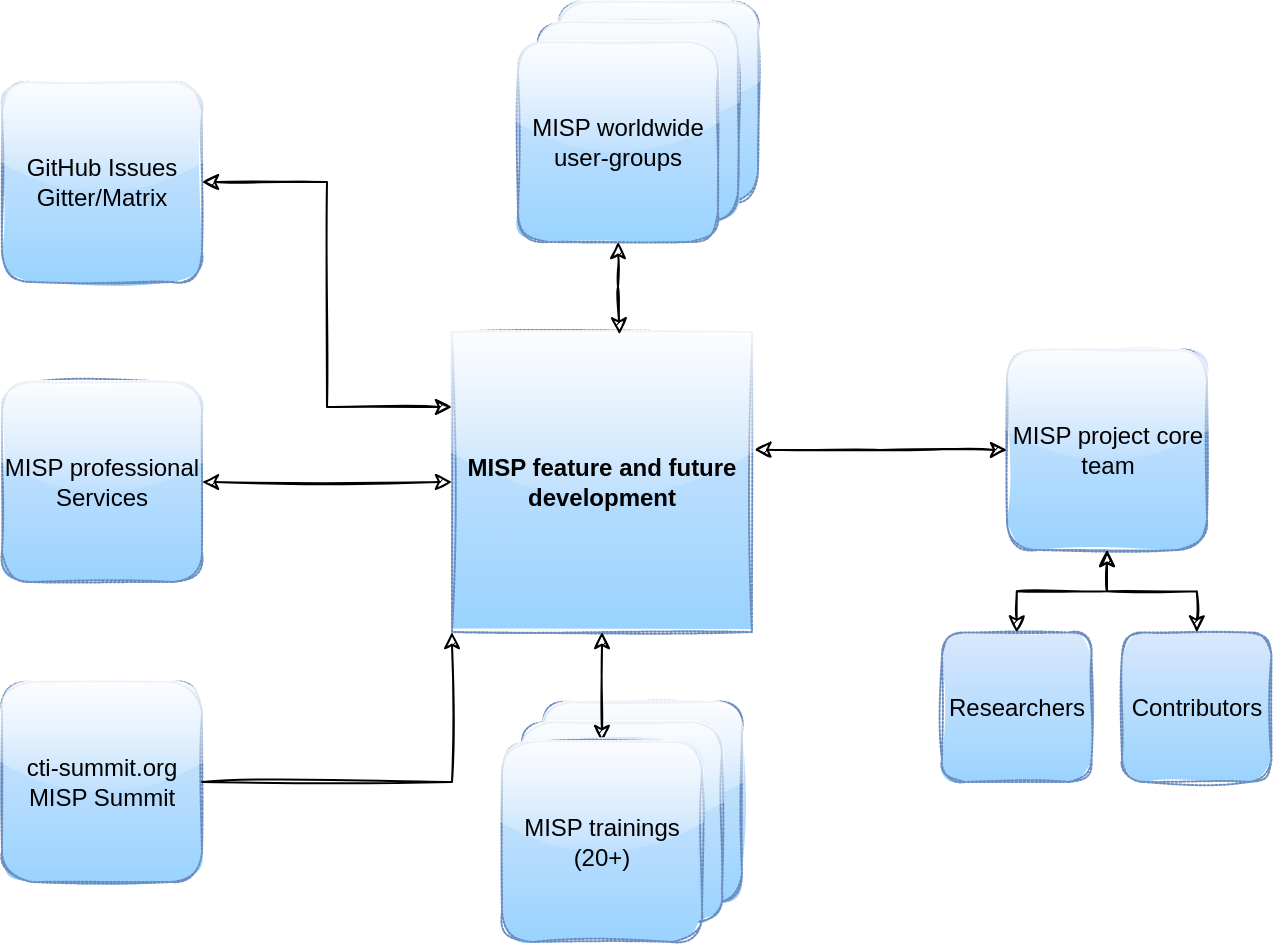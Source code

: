 <mxfile version="20.3.0"><diagram id="jf1PatZltRWu_GM28PzW" name="Page-1"><mxGraphModel dx="1422" dy="793" grid="1" gridSize="10" guides="1" tooltips="1" connect="1" arrows="1" fold="1" page="1" pageScale="1" pageWidth="827" pageHeight="1169" math="0" shadow="0"><root><mxCell id="0"/><mxCell id="1" parent="0"/><mxCell id="kgvg8ygk5C2PKo0IIYhF-5" value="" style="whiteSpace=wrap;html=1;aspect=fixed;fillColor=#dae8fc;strokeColor=#6c8ebf;gradientColor=#99D3FF;dashed=1;dashPattern=1 1;rounded=1;glass=1;sketch=1;" vertex="1" parent="1"><mxGeometry x="418" y="90" width="100" height="100" as="geometry"/></mxCell><mxCell id="kgvg8ygk5C2PKo0IIYhF-1" value="&lt;b&gt;&lt;font data-font-src=&quot;https://fonts.googleapis.com/css?family=Titillium%2BWeb&quot; face=&quot;Titillium+Web&quot;&gt;MISP feature and future development&lt;/font&gt;&lt;/b&gt;" style="whiteSpace=wrap;html=1;aspect=fixed;fillColor=#dae8fc;strokeColor=#6c8ebf;gradientColor=#99D3FF;dashed=1;dashPattern=1 1;glass=1;sketch=1;" vertex="1" parent="1"><mxGeometry x="365" y="255" width="150" height="150" as="geometry"/></mxCell><mxCell id="kgvg8ygk5C2PKo0IIYhF-2" value="GitHub Issues Gitter/Matrix" style="whiteSpace=wrap;html=1;aspect=fixed;fillColor=#dae8fc;strokeColor=#6c8ebf;gradientColor=#99D3FF;dashed=1;dashPattern=1 1;rounded=1;glass=1;sketch=1;" vertex="1" parent="1"><mxGeometry x="140" y="130" width="100" height="100" as="geometry"/></mxCell><mxCell id="kgvg8ygk5C2PKo0IIYhF-4" value="" style="whiteSpace=wrap;html=1;aspect=fixed;fillColor=#dae8fc;strokeColor=#6c8ebf;gradientColor=#99D3FF;dashed=1;dashPattern=1 1;rounded=1;glass=1;sketch=1;" vertex="1" parent="1"><mxGeometry x="408" y="100" width="100" height="100" as="geometry"/></mxCell><mxCell id="kgvg8ygk5C2PKo0IIYhF-3" value="MISP worldwide user-groups" style="whiteSpace=wrap;html=1;aspect=fixed;fillColor=#dae8fc;strokeColor=#6c8ebf;gradientColor=#99D3FF;dashed=1;dashPattern=1 1;rounded=1;glass=1;sketch=1;" vertex="1" parent="1"><mxGeometry x="398" y="110" width="100" height="100" as="geometry"/></mxCell><mxCell id="kgvg8ygk5C2PKo0IIYhF-6" value="" style="endArrow=classic;html=1;rounded=0;fontFamily=Titillium+Web;fontSource=https%3A%2F%2Ffonts.googleapis.com%2Fcss%3Ffamily%3DTitillium%252BWeb;entryX=0;entryY=0.25;entryDx=0;entryDy=0;startArrow=classic;startFill=1;edgeStyle=orthogonalEdgeStyle;sketch=1;" edge="1" parent="1" source="kgvg8ygk5C2PKo0IIYhF-2" target="kgvg8ygk5C2PKo0IIYhF-1"><mxGeometry width="50" height="50" relative="1" as="geometry"><mxPoint x="360" y="440" as="sourcePoint"/><mxPoint x="410" y="390" as="targetPoint"/></mxGeometry></mxCell><mxCell id="kgvg8ygk5C2PKo0IIYhF-7" value="" style="endArrow=classic;html=1;rounded=0;fontFamily=Titillium+Web;fontSource=https%3A%2F%2Ffonts.googleapis.com%2Fcss%3Ffamily%3DTitillium%252BWeb;exitX=0.5;exitY=1;exitDx=0;exitDy=0;entryX=0.558;entryY=0.008;entryDx=0;entryDy=0;entryPerimeter=0;startArrow=classic;startFill=1;edgeStyle=orthogonalEdgeStyle;sketch=1;" edge="1" parent="1" source="kgvg8ygk5C2PKo0IIYhF-3" target="kgvg8ygk5C2PKo0IIYhF-1"><mxGeometry width="50" height="50" relative="1" as="geometry"><mxPoint x="360" y="440" as="sourcePoint"/><mxPoint x="450" y="260" as="targetPoint"/></mxGeometry></mxCell><mxCell id="kgvg8ygk5C2PKo0IIYhF-8" value="MISP project core team" style="whiteSpace=wrap;html=1;aspect=fixed;fillColor=#dae8fc;strokeColor=#6c8ebf;gradientColor=#99D3FF;dashed=1;dashPattern=1 1;rounded=1;glass=1;sketch=1;" vertex="1" parent="1"><mxGeometry x="642.5" y="264" width="100" height="100" as="geometry"/></mxCell><mxCell id="kgvg8ygk5C2PKo0IIYhF-9" value="" style="endArrow=classic;html=1;rounded=0;fontFamily=Titillium+Web;fontSource=https%3A%2F%2Ffonts.googleapis.com%2Fcss%3Ffamily%3DTitillium%252BWeb;entryX=1.008;entryY=0.392;entryDx=0;entryDy=0;entryPerimeter=0;startArrow=classic;startFill=1;edgeStyle=orthogonalEdgeStyle;sketch=1;" edge="1" parent="1" source="kgvg8ygk5C2PKo0IIYhF-8" target="kgvg8ygk5C2PKo0IIYhF-1"><mxGeometry width="50" height="50" relative="1" as="geometry"><mxPoint x="360" y="440" as="sourcePoint"/><mxPoint x="410" y="390" as="targetPoint"/></mxGeometry></mxCell><mxCell id="kgvg8ygk5C2PKo0IIYhF-11" value="" style="whiteSpace=wrap;html=1;aspect=fixed;fillColor=#dae8fc;strokeColor=#6c8ebf;gradientColor=#99D3FF;dashed=1;dashPattern=1 1;rounded=1;glass=1;sketch=1;" vertex="1" parent="1"><mxGeometry x="410" y="440" width="100" height="100" as="geometry"/></mxCell><mxCell id="kgvg8ygk5C2PKo0IIYhF-12" value="" style="whiteSpace=wrap;html=1;aspect=fixed;fillColor=#dae8fc;strokeColor=#6c8ebf;gradientColor=#99D3FF;dashed=1;dashPattern=1 1;rounded=1;glass=1;sketch=1;" vertex="1" parent="1"><mxGeometry x="400" y="450" width="100" height="100" as="geometry"/></mxCell><mxCell id="kgvg8ygk5C2PKo0IIYhF-22" style="edgeStyle=orthogonalEdgeStyle;rounded=0;orthogonalLoop=1;jettySize=auto;html=1;exitX=0.5;exitY=0;exitDx=0;exitDy=0;entryX=0.5;entryY=1;entryDx=0;entryDy=0;fontFamily=Titillium+Web;fontSource=https%3A%2F%2Ffonts.googleapis.com%2Fcss%3Ffamily%3DTitillium%252BWeb;startArrow=classic;startFill=1;sketch=1;" edge="1" parent="1" source="kgvg8ygk5C2PKo0IIYhF-13" target="kgvg8ygk5C2PKo0IIYhF-1"><mxGeometry relative="1" as="geometry"/></mxCell><mxCell id="kgvg8ygk5C2PKo0IIYhF-13" value="MISP trainings (20+)" style="whiteSpace=wrap;html=1;aspect=fixed;fillColor=#dae8fc;strokeColor=#6c8ebf;gradientColor=#99D3FF;dashed=1;dashPattern=1 1;rounded=1;glass=1;sketch=1;" vertex="1" parent="1"><mxGeometry x="390" y="460" width="100" height="100" as="geometry"/></mxCell><mxCell id="kgvg8ygk5C2PKo0IIYhF-17" value="&lt;div&gt;cti-summit.org&lt;/div&gt;&lt;div&gt;MISP Summit&lt;br&gt;&lt;/div&gt;" style="whiteSpace=wrap;html=1;aspect=fixed;fillColor=#dae8fc;strokeColor=#6c8ebf;gradientColor=#99D3FF;dashed=1;dashPattern=1 1;rounded=1;glass=1;sketch=1;" vertex="1" parent="1"><mxGeometry x="140" y="430" width="100" height="100" as="geometry"/></mxCell><mxCell id="kgvg8ygk5C2PKo0IIYhF-18" value="MISP professional Services" style="whiteSpace=wrap;html=1;aspect=fixed;fillColor=#dae8fc;strokeColor=#6c8ebf;gradientColor=#99D3FF;dashed=1;dashPattern=1 1;shadow=0;rounded=1;glass=1;sketch=1;" vertex="1" parent="1"><mxGeometry x="140" y="280" width="100" height="100" as="geometry"/></mxCell><mxCell id="kgvg8ygk5C2PKo0IIYhF-19" value="" style="endArrow=classic;html=1;rounded=0;fontFamily=Titillium+Web;fontSource=https%3A%2F%2Ffonts.googleapis.com%2Fcss%3Ffamily%3DTitillium%252BWeb;entryX=0;entryY=0.5;entryDx=0;entryDy=0;startArrow=classic;startFill=1;edgeStyle=orthogonalEdgeStyle;sketch=1;" edge="1" parent="1" source="kgvg8ygk5C2PKo0IIYhF-18" target="kgvg8ygk5C2PKo0IIYhF-1"><mxGeometry width="50" height="50" relative="1" as="geometry"><mxPoint x="360" y="440" as="sourcePoint"/><mxPoint x="410" y="390" as="targetPoint"/></mxGeometry></mxCell><mxCell id="kgvg8ygk5C2PKo0IIYhF-20" value="" style="endArrow=classic;html=1;rounded=0;fontFamily=Titillium+Web;fontSource=https%3A%2F%2Ffonts.googleapis.com%2Fcss%3Ffamily%3DTitillium%252BWeb;entryX=0;entryY=1;entryDx=0;entryDy=0;startArrow=none;startFill=0;edgeStyle=orthogonalEdgeStyle;sketch=1;" edge="1" parent="1" source="kgvg8ygk5C2PKo0IIYhF-17" target="kgvg8ygk5C2PKo0IIYhF-1"><mxGeometry width="50" height="50" relative="1" as="geometry"><mxPoint x="360" y="440" as="sourcePoint"/><mxPoint x="410" y="390" as="targetPoint"/></mxGeometry></mxCell><mxCell id="kgvg8ygk5C2PKo0IIYhF-25" value="Contributors " style="whiteSpace=wrap;html=1;aspect=fixed;fillColor=#dae8fc;strokeColor=#6c8ebf;gradientColor=#99D3FF;dashed=1;dashPattern=1 1;rounded=1;sketch=1;" vertex="1" parent="1"><mxGeometry x="700" y="405.25" width="74.75" height="74.75" as="geometry"/></mxCell><mxCell id="kgvg8ygk5C2PKo0IIYhF-26" value="Researchers" style="whiteSpace=wrap;html=1;aspect=fixed;fillColor=#dae8fc;strokeColor=#6c8ebf;gradientColor=#99D3FF;dashed=1;dashPattern=1 1;rounded=1;sketch=1;" vertex="1" parent="1"><mxGeometry x="610" y="405.25" width="74.75" height="74.75" as="geometry"/></mxCell><mxCell id="kgvg8ygk5C2PKo0IIYhF-27" value="" style="endArrow=classic;html=1;rounded=0;fontFamily=Titillium+Web;fontSource=https%3A%2F%2Ffonts.googleapis.com%2Fcss%3Ffamily%3DTitillium%252BWeb;exitX=0.5;exitY=0;exitDx=0;exitDy=0;edgeStyle=orthogonalEdgeStyle;startArrow=classic;startFill=1;sketch=1;" edge="1" parent="1" source="kgvg8ygk5C2PKo0IIYhF-26" target="kgvg8ygk5C2PKo0IIYhF-8"><mxGeometry width="50" height="50" relative="1" as="geometry"><mxPoint x="342.5" y="444" as="sourcePoint"/><mxPoint x="392.5" y="394" as="targetPoint"/></mxGeometry></mxCell><mxCell id="kgvg8ygk5C2PKo0IIYhF-28" value="" style="endArrow=classic;html=1;rounded=0;fontFamily=Titillium+Web;fontSource=https%3A%2F%2Ffonts.googleapis.com%2Fcss%3Ffamily%3DTitillium%252BWeb;exitX=0.5;exitY=0;exitDx=0;exitDy=0;entryX=0.5;entryY=1;entryDx=0;entryDy=0;edgeStyle=orthogonalEdgeStyle;startArrow=classic;startFill=1;sketch=1;" edge="1" parent="1" source="kgvg8ygk5C2PKo0IIYhF-25" target="kgvg8ygk5C2PKo0IIYhF-8"><mxGeometry width="50" height="50" relative="1" as="geometry"><mxPoint x="651.25" y="414" as="sourcePoint"/><mxPoint x="660.417" y="394" as="targetPoint"/></mxGeometry></mxCell></root></mxGraphModel></diagram></mxfile>